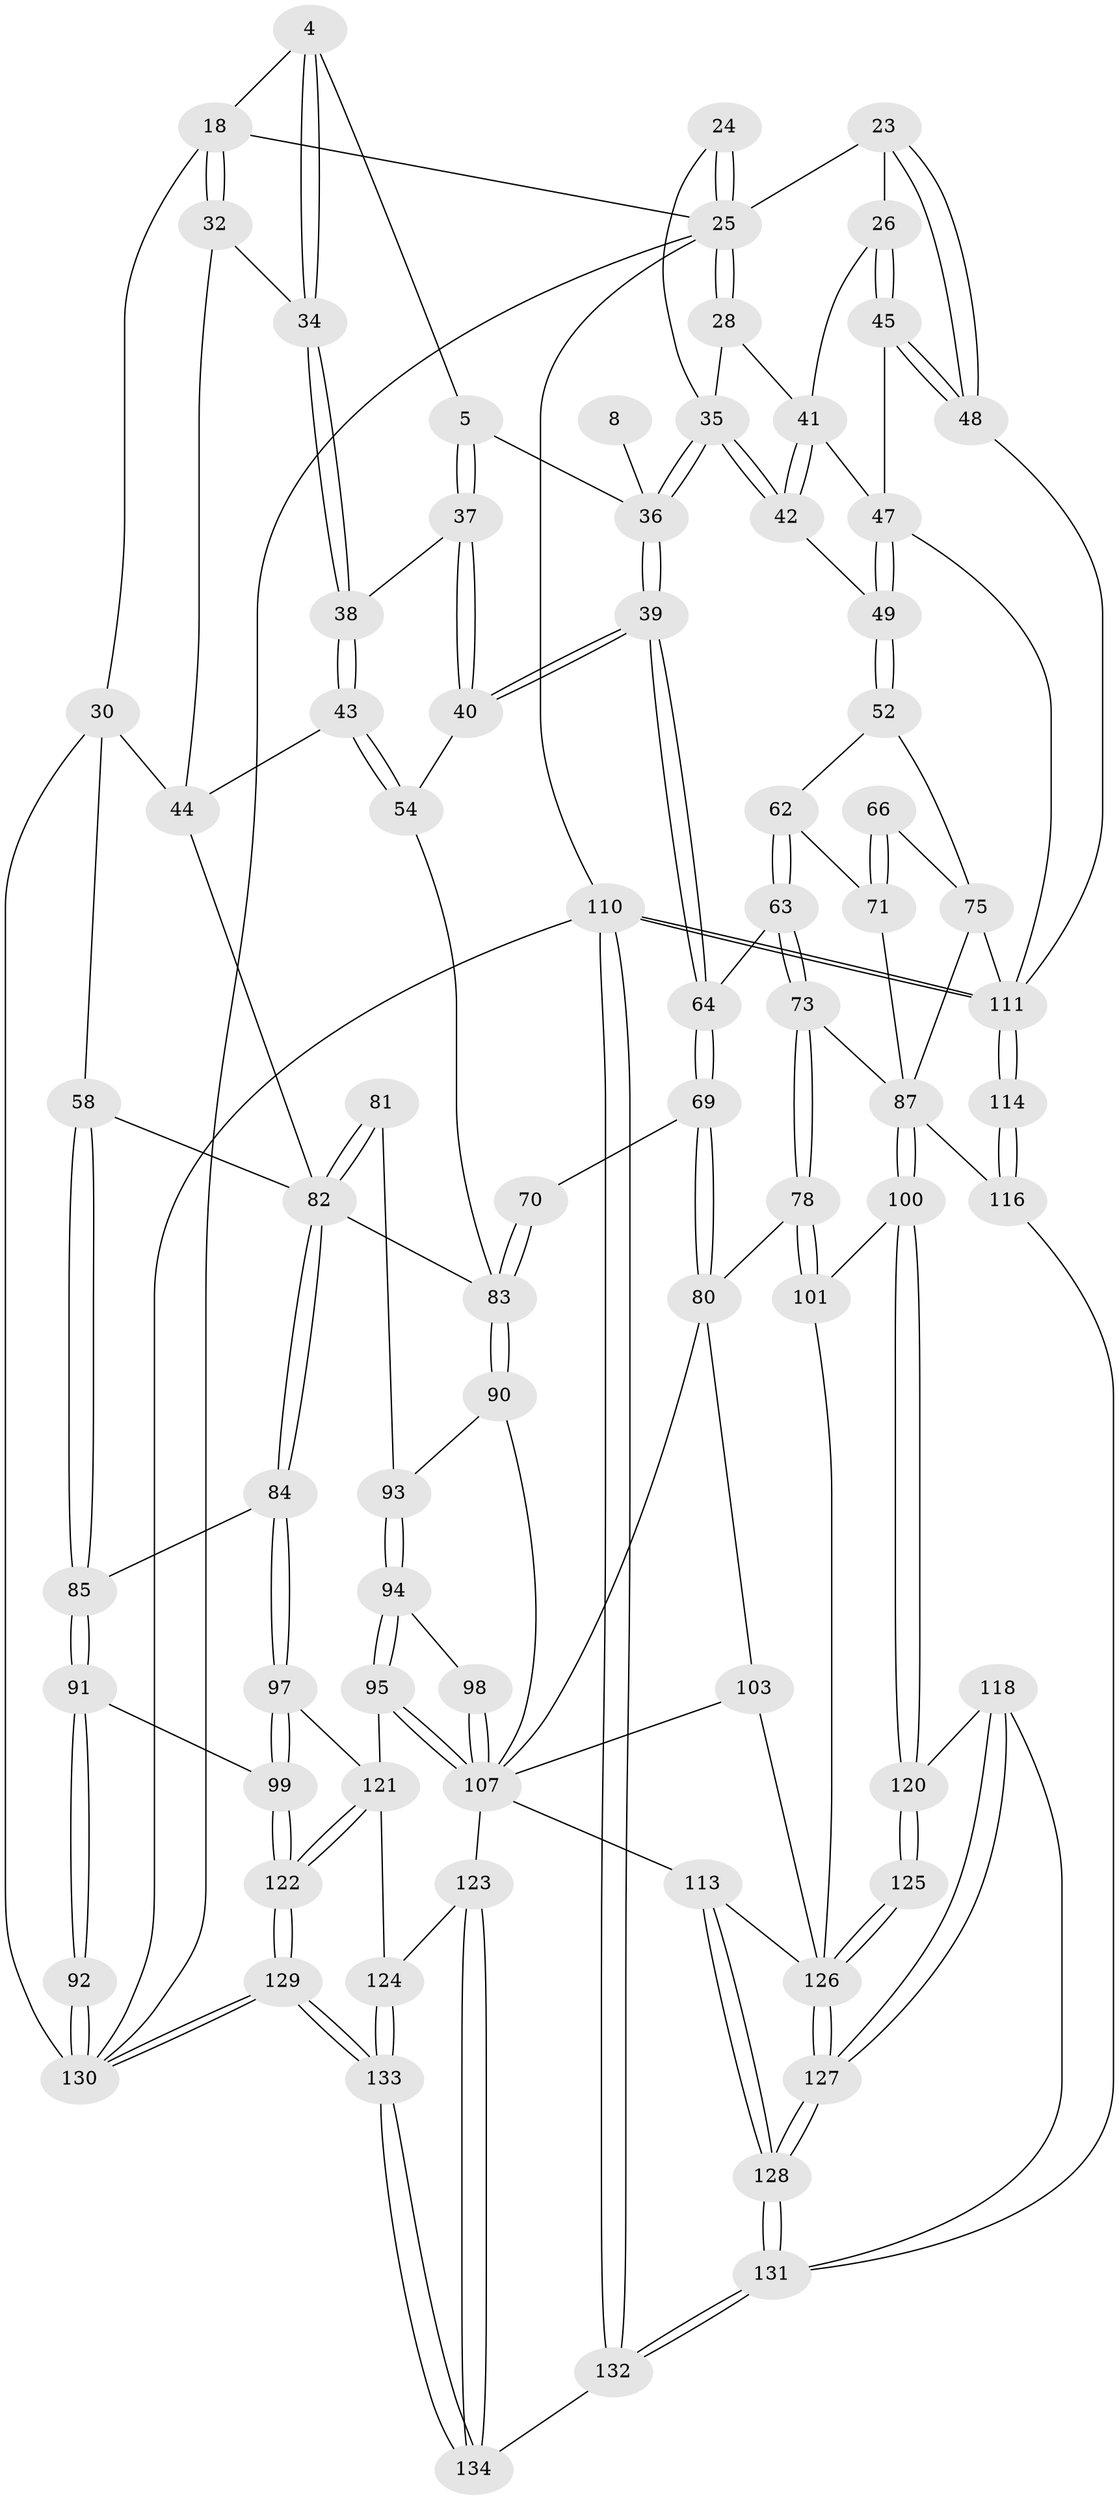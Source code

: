 // original degree distribution, {3: 0.014925373134328358, 5: 0.5373134328358209, 4: 0.23134328358208955, 6: 0.21641791044776118}
// Generated by graph-tools (version 1.1) at 2025/07/03/04/25 22:07:03]
// undirected, 80 vertices, 193 edges
graph export_dot {
graph [start="1"]
  node [color=gray90,style=filled];
  4 [pos="+0.3863332005909961+0.057787232394827935"];
  5 [pos="+0.44622947399004387+0.11547338445843995"];
  8 [pos="+0.6265692038897905+0"];
  18 [pos="+0.2416242213291818+0.12272275733161409",super="+3"];
  23 [pos="+1+0",super="+22"];
  24 [pos="+0.8376484942533576+0.11599270465961405",super="+11"];
  25 [pos="+0.841458195714176+0.17006948605223704",super="+21+20"];
  26 [pos="+1+0.22325145011155229"];
  28 [pos="+0.8352056453151595+0.19163005904174815"];
  30 [pos="+0+0.31939886917480415",super="+29"];
  32 [pos="+0.2194013396339429+0.23102040096474222"];
  34 [pos="+0.3023391166171174+0.2547781573783069"];
  35 [pos="+0.6361554932531788+0.35062736155989316",super="+13"];
  36 [pos="+0.6032055955941159+0.38262737275084524",super="+6+14"];
  37 [pos="+0.402333609491699+0.3036299297058788"];
  38 [pos="+0.3580382585400942+0.3125596090698317"];
  39 [pos="+0.5986579448231867+0.389383669962163"];
  40 [pos="+0.5414739998549107+0.3748571544877637"];
  41 [pos="+0.8193143175216583+0.2840761193029009",super="+27"];
  42 [pos="+0.6625054775835063+0.3497205760936675"];
  43 [pos="+0.35255334644133757+0.32066355496715226"];
  44 [pos="+0.2518101845764738+0.3722582333004019",super="+33"];
  45 [pos="+1+0.23294700929656473"];
  47 [pos="+0.8793509592841071+0.33669681449890815",super="+46"];
  48 [pos="+1+0.2515698114847429"];
  49 [pos="+0.8300226225844878+0.40196568621823187"];
  52 [pos="+0.8447141398866962+0.44452608185219633"];
  54 [pos="+0.35139826459884066+0.4616744026315508"];
  58 [pos="+0.022718849245681908+0.443873686819916"];
  62 [pos="+0.7614294539316014+0.48330072417191683",super="+61"];
  63 [pos="+0.610127293049996+0.41635362506299695"];
  64 [pos="+0.5988184960883954+0.3919740178574895"];
  66 [pos="+0.8598820027630955+0.5605074437730452"];
  69 [pos="+0.4337642364514464+0.5504323937870074"];
  70 [pos="+0.4108233580968489+0.5509277696272267"];
  71 [pos="+0.7544946555265323+0.5818447324398996",super="+68+67"];
  73 [pos="+0.643377739918452+0.6134706331935441"];
  75 [pos="+0.9270127583460729+0.681720998858791",super="+65+51"];
  78 [pos="+0.6297688648269567+0.6327625439704236"];
  80 [pos="+0.5066248130499332+0.6396965477614498",super="+79"];
  81 [pos="+0.25226387123358907+0.61114529090197"];
  82 [pos="+0.1698202210994565+0.6294248038059753",super="+57+56+77+55"];
  83 [pos="+0.376850068397572+0.655147047115839",super="+76+60+59"];
  84 [pos="+0.1667780801718977+0.6346638506577638"];
  85 [pos="+0.06756086000755236+0.6586060405886336"];
  87 [pos="+0.8545206905907026+0.7127038822285262",super="+86+72"];
  90 [pos="+0.3767910836597122+0.6573046857849025"];
  91 [pos="+0+0.7866329856385333"];
  92 [pos="+0+0.7811385005827213"];
  93 [pos="+0.27255614205643625+0.6510127296563516"];
  94 [pos="+0.2788963785005908+0.7087800298985946"];
  95 [pos="+0.2484258052188332+0.7783489939787054"];
  97 [pos="+0.17729514901495227+0.7724727808006034"];
  98 [pos="+0.3886232474185181+0.6935173542075592"];
  99 [pos="+0.011619979078030184+0.8038295111724275"];
  100 [pos="+0.79930117478087+0.7846639351539146"];
  101 [pos="+0.6791749241158729+0.7820415168996279"];
  103 [pos="+0.5458835334363864+0.7519708282922152",super="+102"];
  107 [pos="+0.3497640241031413+0.8563240382226123",super="+106+105+104+89"];
  110 [pos="+1+1"];
  111 [pos="+1+0.9978395127635227",super="+74+50"];
  113 [pos="+0.4996854712716152+0.8872133141379474"];
  114 [pos="+0.964865919798489+0.9172012253571833"];
  116 [pos="+0.8926940810026545+0.9085824502913331",super="+115"];
  118 [pos="+0.8313266337280244+0.8678878154057327"];
  120 [pos="+0.8007569920313272+0.7946107335416076",super="+119"];
  121 [pos="+0.18416418789539304+0.9201685164348969",super="+96"];
  122 [pos="+0.08623434372305167+0.9200286719525265"];
  123 [pos="+0.3607472682769331+0.946478556303015"];
  124 [pos="+0.1953687751681543+0.9286501754461876"];
  125 [pos="+0.716577064100812+0.9072609755003694"];
  126 [pos="+0.6813873145059657+0.9439434413499307",super="+108+109+112"];
  127 [pos="+0.6803367839466979+0.9712527697905298"];
  128 [pos="+0.6702590896569746+1"];
  129 [pos="+0.0178305429952512+1"];
  130 [pos="+0+1",super="+16+31"];
  131 [pos="+0.7007403551885512+1",super="+117"];
  132 [pos="+0.7000555872974266+1"];
  133 [pos="+0.020148851621770714+1"];
  134 [pos="+0.36799122586305155+1"];
  4 -- 5;
  4 -- 34;
  4 -- 34;
  4 -- 18;
  5 -- 37;
  5 -- 37;
  5 -- 36;
  8 -- 36 [weight=2];
  18 -- 32;
  18 -- 32;
  18 -- 25;
  18 -- 30 [weight=2];
  23 -- 48;
  23 -- 48;
  23 -- 25 [weight=2];
  23 -- 26;
  24 -- 25 [weight=3];
  24 -- 25;
  24 -- 35;
  25 -- 28;
  25 -- 28;
  25 -- 110;
  25 -- 130;
  26 -- 45;
  26 -- 45;
  26 -- 41;
  28 -- 35;
  28 -- 41;
  30 -- 58;
  30 -- 130 [weight=2];
  30 -- 44;
  32 -- 34;
  32 -- 44;
  34 -- 38;
  34 -- 38;
  35 -- 36 [weight=2];
  35 -- 36;
  35 -- 42;
  35 -- 42;
  36 -- 39;
  36 -- 39;
  37 -- 38;
  37 -- 40;
  37 -- 40;
  38 -- 43;
  38 -- 43;
  39 -- 40;
  39 -- 40;
  39 -- 64;
  39 -- 64;
  40 -- 54;
  41 -- 42;
  41 -- 42;
  41 -- 47;
  42 -- 49;
  43 -- 44;
  43 -- 54;
  43 -- 54;
  44 -- 82;
  45 -- 48;
  45 -- 48;
  45 -- 47;
  47 -- 49;
  47 -- 49;
  47 -- 111;
  48 -- 111;
  49 -- 52;
  49 -- 52;
  52 -- 62;
  52 -- 75;
  54 -- 83;
  58 -- 85;
  58 -- 85;
  58 -- 82;
  62 -- 63;
  62 -- 63;
  62 -- 71 [weight=2];
  63 -- 64;
  63 -- 73;
  63 -- 73;
  64 -- 69;
  64 -- 69;
  66 -- 71 [weight=2];
  66 -- 71;
  66 -- 75;
  69 -- 70;
  69 -- 80;
  69 -- 80;
  70 -- 83 [weight=2];
  70 -- 83;
  71 -- 87;
  73 -- 78;
  73 -- 78;
  73 -- 87;
  75 -- 87;
  75 -- 111 [weight=2];
  78 -- 101;
  78 -- 101;
  78 -- 80;
  80 -- 107;
  80 -- 103;
  81 -- 82 [weight=2];
  81 -- 82;
  81 -- 93;
  82 -- 84;
  82 -- 84;
  82 -- 83 [weight=2];
  83 -- 90;
  83 -- 90;
  84 -- 85;
  84 -- 97;
  84 -- 97;
  85 -- 91;
  85 -- 91;
  87 -- 100;
  87 -- 100;
  87 -- 116;
  90 -- 93;
  90 -- 107;
  91 -- 92;
  91 -- 92;
  91 -- 99;
  92 -- 130 [weight=2];
  92 -- 130;
  93 -- 94;
  93 -- 94;
  94 -- 95;
  94 -- 95;
  94 -- 98;
  95 -- 107;
  95 -- 107;
  95 -- 121;
  97 -- 99;
  97 -- 99;
  97 -- 121;
  98 -- 107 [weight=2];
  98 -- 107;
  99 -- 122;
  99 -- 122;
  100 -- 101;
  100 -- 120;
  100 -- 120;
  101 -- 126;
  103 -- 107;
  103 -- 126 [weight=2];
  107 -- 123;
  107 -- 113;
  110 -- 111;
  110 -- 111;
  110 -- 132;
  110 -- 132;
  110 -- 130;
  111 -- 114;
  111 -- 114;
  113 -- 128;
  113 -- 128;
  113 -- 126;
  114 -- 116 [weight=2];
  114 -- 116;
  116 -- 131;
  118 -- 127;
  118 -- 127;
  118 -- 120;
  118 -- 131;
  120 -- 125 [weight=2];
  120 -- 125;
  121 -- 122;
  121 -- 122;
  121 -- 124;
  122 -- 129;
  122 -- 129;
  123 -- 124;
  123 -- 134;
  123 -- 134;
  124 -- 133;
  124 -- 133;
  125 -- 126;
  125 -- 126;
  126 -- 127;
  126 -- 127;
  127 -- 128;
  127 -- 128;
  128 -- 131;
  128 -- 131;
  129 -- 130;
  129 -- 130;
  129 -- 133;
  129 -- 133;
  131 -- 132;
  131 -- 132;
  132 -- 134;
  133 -- 134;
  133 -- 134;
}
